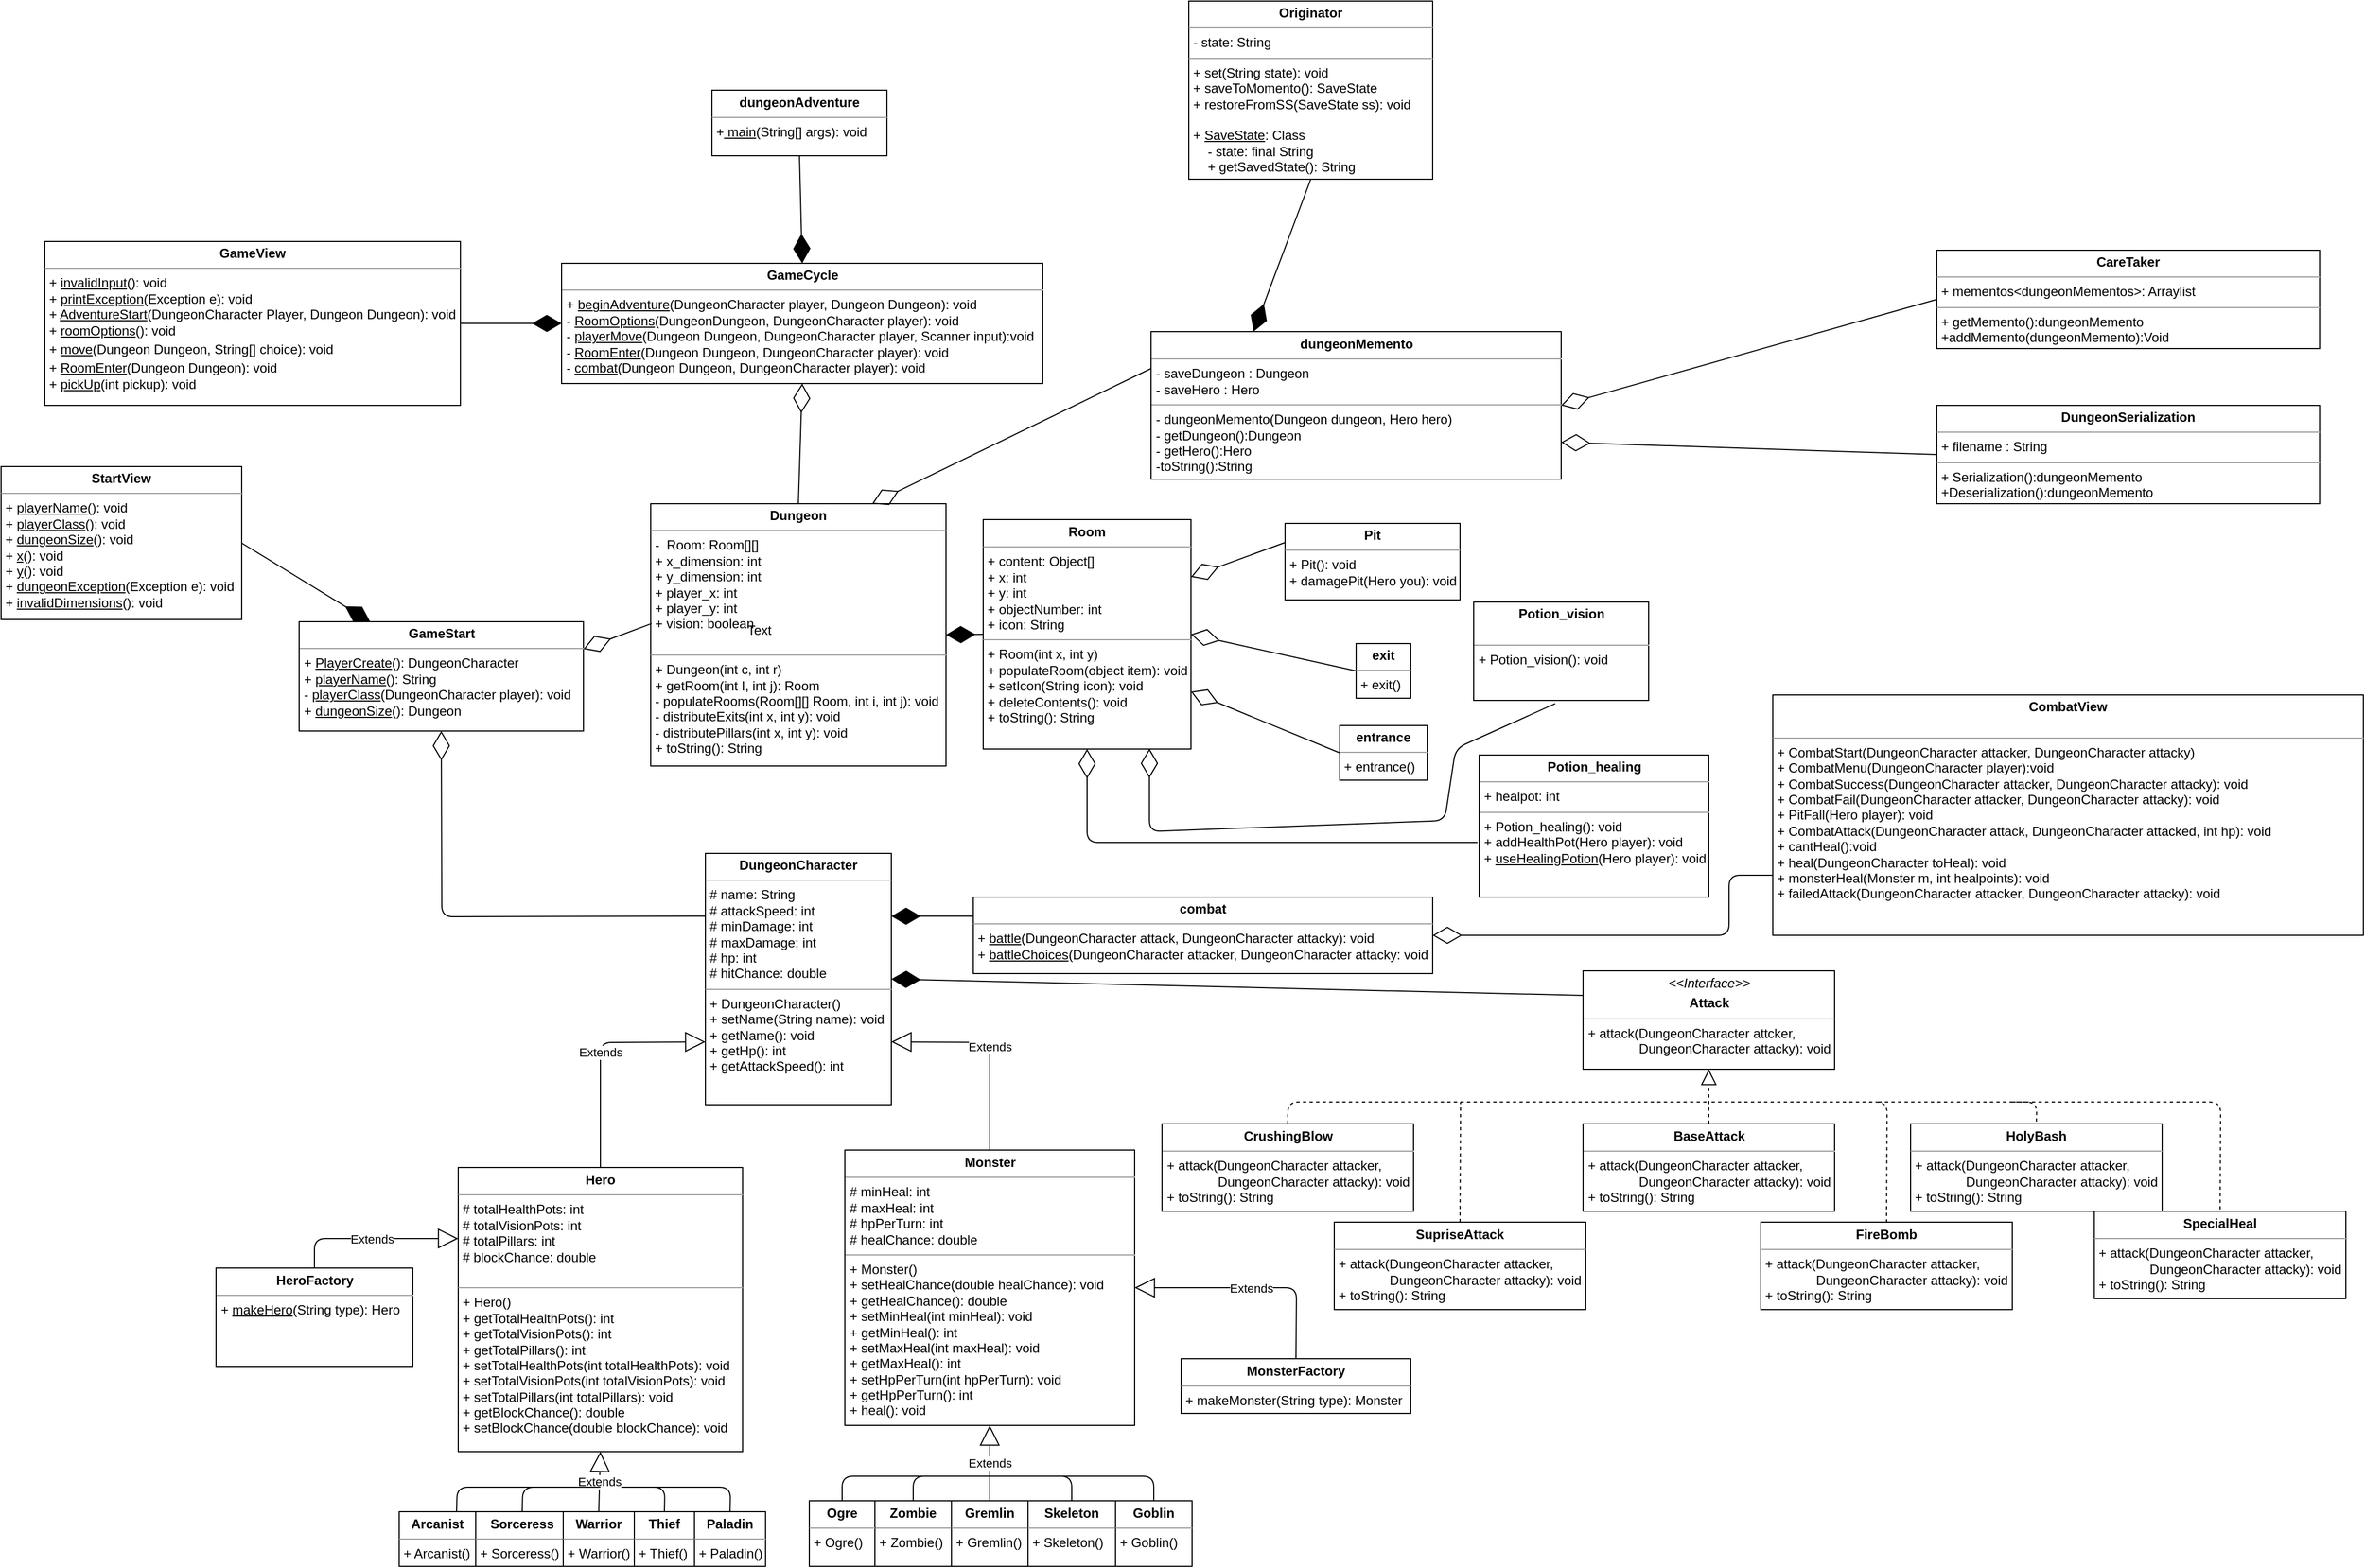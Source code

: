 <mxfile version="12.3.9" type="device" pages="1"><diagram id="lXhdxx5XL_wI0jum7ZJs" name="Page-1"><mxGraphModel dx="3220" dy="2288" grid="1" gridSize="10" guides="1" tooltips="1" connect="1" arrows="1" fold="1" page="1" pageScale="1" pageWidth="850" pageHeight="1100" math="0" shadow="0"><root><mxCell id="0"/><mxCell id="1" parent="0"/><mxCell id="6TeWWx62WX_ypwAKi3ou-6" value="&lt;p style=&quot;margin: 0px ; margin-top: 4px ; text-align: center&quot;&gt;&lt;b&gt;Dungeon&lt;/b&gt;&lt;/p&gt;&lt;hr size=&quot;1&quot;&gt;&lt;p style=&quot;margin: 0px ; margin-left: 4px&quot;&gt;-&amp;nbsp; Room: Room[][]&lt;/p&gt;&lt;p style=&quot;margin: 0px ; margin-left: 4px&quot;&gt;+ x_dimension: int&lt;/p&gt;&lt;p style=&quot;margin: 0px ; margin-left: 4px&quot;&gt;+ y_dimension: int&lt;/p&gt;&lt;p style=&quot;margin: 0px ; margin-left: 4px&quot;&gt;+ player_x: int&lt;/p&gt;&lt;p style=&quot;margin: 0px ; margin-left: 4px&quot;&gt;+ player_y: int&lt;/p&gt;&lt;p style=&quot;margin: 0px ; margin-left: 4px&quot;&gt;+ vision: boolean&lt;/p&gt;&lt;p style=&quot;margin: 0px ; margin-left: 4px&quot;&gt;&lt;br&gt;&lt;/p&gt;&lt;hr size=&quot;1&quot;&gt;&lt;p style=&quot;margin: 0px ; margin-left: 4px&quot;&gt;+ Dungeon(int c, int r)&amp;nbsp;&lt;/p&gt;&lt;p style=&quot;margin: 0px ; margin-left: 4px&quot;&gt;+ getRoom(int I, int j): Room&lt;/p&gt;&lt;p style=&quot;margin: 0px ; margin-left: 4px&quot;&gt;- populateRooms(Room[][] Room, int i, int j): void&lt;/p&gt;&lt;p style=&quot;margin: 0px ; margin-left: 4px&quot;&gt;- distributeExits(int x, int y): void&lt;/p&gt;&lt;p style=&quot;margin: 0px ; margin-left: 4px&quot;&gt;- distributePillars(int x, int y): void&lt;/p&gt;&lt;p style=&quot;margin: 0px ; margin-left: 4px&quot;&gt;+ toString(): String&lt;/p&gt;&lt;p style=&quot;margin: 0px ; margin-left: 4px&quot;&gt;&lt;br&gt;&lt;/p&gt;&lt;p style=&quot;margin: 0px ; margin-left: 4px&quot;&gt;&lt;br&gt;&lt;/p&gt;" style="verticalAlign=top;align=left;overflow=fill;fontSize=12;fontFamily=Helvetica;html=1;" parent="1" vertex="1"><mxGeometry x="-216" y="-120" width="270" height="240" as="geometry"/></mxCell><mxCell id="6TeWWx62WX_ypwAKi3ou-7" value="&lt;p style=&quot;margin: 0px ; margin-top: 4px ; text-align: center&quot;&gt;&lt;b&gt;dungeonAdventure&lt;/b&gt;&lt;/p&gt;&lt;hr size=&quot;1&quot;&gt;&lt;p style=&quot;margin: 0px ; margin-left: 4px&quot;&gt;+&lt;u&gt; main&lt;/u&gt;(String[] args): void&lt;/p&gt;" style="verticalAlign=top;align=left;overflow=fill;fontSize=12;fontFamily=Helvetica;html=1;" parent="1" vertex="1"><mxGeometry x="-160" y="-498.5" width="160" height="60" as="geometry"/></mxCell><mxCell id="6TeWWx62WX_ypwAKi3ou-8" value="&lt;p style=&quot;margin: 0px ; margin-top: 4px ; text-align: center&quot;&gt;&lt;b&gt;DungeonCharacter&lt;/b&gt;&lt;/p&gt;&lt;hr size=&quot;1&quot;&gt;&lt;p style=&quot;margin: 0px ; margin-left: 4px&quot;&gt;# name: String&lt;/p&gt;&lt;p style=&quot;margin: 0px ; margin-left: 4px&quot;&gt;# attackSpeed: int&lt;/p&gt;&lt;p style=&quot;margin: 0px ; margin-left: 4px&quot;&gt;# minDamage: int&lt;/p&gt;&lt;p style=&quot;margin: 0px ; margin-left: 4px&quot;&gt;# maxDamage: int&lt;/p&gt;&lt;p style=&quot;margin: 0px ; margin-left: 4px&quot;&gt;# hp: int&lt;/p&gt;&lt;p style=&quot;margin: 0px ; margin-left: 4px&quot;&gt;# hitChance: double&lt;/p&gt;&lt;hr size=&quot;1&quot;&gt;&lt;p style=&quot;margin: 0px ; margin-left: 4px&quot;&gt;+ DungeonCharacter()&lt;/p&gt;&lt;p style=&quot;margin: 0px ; margin-left: 4px&quot;&gt;+ setName(String name): void&lt;/p&gt;&lt;p style=&quot;margin: 0px ; margin-left: 4px&quot;&gt;+ getName(): void&lt;/p&gt;&lt;p style=&quot;margin: 0px ; margin-left: 4px&quot;&gt;+ getHp(): int&lt;/p&gt;&lt;p style=&quot;margin: 0px ; margin-left: 4px&quot;&gt;+ getAttackSpeed(): int&lt;/p&gt;" style="verticalAlign=top;align=left;overflow=fill;fontSize=12;fontFamily=Helvetica;html=1;" parent="1" vertex="1"><mxGeometry x="-166" y="200" width="170" height="230" as="geometry"/></mxCell><mxCell id="6TeWWx62WX_ypwAKi3ou-9" value="&lt;p style=&quot;margin: 0px ; margin-top: 4px ; text-align: center&quot;&gt;&lt;b&gt;Room&lt;/b&gt;&lt;/p&gt;&lt;hr size=&quot;1&quot;&gt;&lt;p style=&quot;margin: 0px ; margin-left: 4px&quot;&gt;+ content: Object[]&lt;/p&gt;&lt;p style=&quot;margin: 0px ; margin-left: 4px&quot;&gt;+ x: int&lt;/p&gt;&lt;p style=&quot;margin: 0px ; margin-left: 4px&quot;&gt;+ y: int&lt;/p&gt;&lt;p style=&quot;margin: 0px ; margin-left: 4px&quot;&gt;+ objectNumber: int&lt;/p&gt;&lt;p style=&quot;margin: 0px ; margin-left: 4px&quot;&gt;+ icon: String&lt;br&gt;&lt;/p&gt;&lt;hr size=&quot;1&quot;&gt;&lt;p style=&quot;margin: 0px ; margin-left: 4px&quot;&gt;+ Room(int x, int y)&lt;/p&gt;&lt;p style=&quot;margin: 0px ; margin-left: 4px&quot;&gt;+ populateRoom(object item): void&lt;/p&gt;&lt;p style=&quot;margin: 0px ; margin-left: 4px&quot;&gt;+ setIcon(String icon): void&lt;/p&gt;&lt;p style=&quot;margin: 0px ; margin-left: 4px&quot;&gt;+ deleteContents(): void&lt;/p&gt;&lt;p style=&quot;margin: 0px ; margin-left: 4px&quot;&gt;+ toString(): String&lt;/p&gt;" style="verticalAlign=top;align=left;overflow=fill;fontSize=12;fontFamily=Helvetica;html=1;" parent="1" vertex="1"><mxGeometry x="88" y="-105.5" width="190" height="210" as="geometry"/></mxCell><mxCell id="6TeWWx62WX_ypwAKi3ou-11" value="&lt;p style=&quot;margin: 0px ; margin-top: 4px ; text-align: center&quot;&gt;&lt;b&gt;GameStart&lt;/b&gt;&lt;/p&gt;&lt;hr size=&quot;1&quot;&gt;&lt;p style=&quot;margin: 0px ; margin-left: 4px&quot;&gt;+ &lt;u&gt;PlayerCreate&lt;/u&gt;(): DungeonCharacter&lt;/p&gt;&lt;p style=&quot;margin: 0px ; margin-left: 4px&quot;&gt;+ &lt;u&gt;playerName&lt;/u&gt;(): String&lt;/p&gt;&lt;p style=&quot;margin: 0px ; margin-left: 4px&quot;&gt;- &lt;u&gt;playerClass&lt;/u&gt;(DungeonCharacter player): void&lt;/p&gt;&lt;p style=&quot;margin: 0px ; margin-left: 4px&quot;&gt;+ &lt;u&gt;dungeonSize&lt;/u&gt;(): Dungeon&lt;/p&gt;" style="verticalAlign=top;align=left;overflow=fill;fontSize=12;fontFamily=Helvetica;html=1;" parent="1" vertex="1"><mxGeometry x="-537.5" y="-12" width="260" height="100" as="geometry"/></mxCell><mxCell id="6TeWWx62WX_ypwAKi3ou-12" value="&lt;p style=&quot;margin: 0px ; margin-top: 4px ; text-align: center&quot;&gt;&lt;b&gt;GameView&lt;/b&gt;&lt;/p&gt;&lt;hr size=&quot;1&quot;&gt;&lt;p style=&quot;margin: 0px ; margin-left: 4px&quot;&gt;+ &lt;u&gt;invalidInput&lt;/u&gt;(): void&lt;/p&gt;&lt;p style=&quot;margin: 0px ; margin-left: 4px&quot;&gt;+ &lt;u&gt;printException&lt;/u&gt;(Exception e): void&lt;br&gt;&lt;/p&gt;&lt;p style=&quot;margin: 0px ; margin-left: 4px&quot;&gt;+ &lt;u&gt;AdventureStart&lt;/u&gt;(DungeonCharacter Player, Dungeon Dungeon): void&lt;br&gt;&lt;/p&gt;&lt;p style=&quot;margin: 0px ; margin-left: 4px&quot;&gt;+ &lt;u&gt;roomOptions&lt;/u&gt;(): void&lt;/p&gt;&lt;p style=&quot;margin: 0px ; margin-left: 4px&quot;&gt;&lt;span style=&quot;display: inline ; float: none ; background-color: transparent ; color: rgb(0 , 0 , 0) ; font-family: &amp;#34;helvetica&amp;#34; ; font-size: 12px ; font-style: normal ; font-variant: normal ; font-weight: 400 ; letter-spacing: normal ; text-align: left ; text-decoration: none ; text-indent: 0px ; text-transform: none ; white-space: nowrap ; word-spacing: 0px&quot;&gt;+ &lt;/span&gt;&lt;u style=&quot;background-attachment: scroll ; background-color: transparent ; background-image: none ; background-repeat: repeat ; background-size: auto ; border-bottom-color: rgb(0 , 0 , 0) ; border-bottom-style: none ; border-bottom-width: 0px ; border-left-color: rgb(0 , 0 , 0) ; border-left-style: none ; border-left-width: 0px ; border-right-color: rgb(0 , 0 , 0) ; border-right-style: none ; border-right-width: 0px ; border-top-color: rgb(0 , 0 , 0) ; border-top-style: none ; border-top-width: 0px ; color: rgb(0 , 0 , 0) ; display: inline ; font-family: &amp;#34;helvetica&amp;#34; ; font-size: 12px ; font-style: normal ; font-variant: normal ; font-weight: 400 ; letter-spacing: normal ; margin-bottom: 0px ; margin-left: 0px ; margin-right: 0px ; margin-top: 0px ; min-width: 0px ; overflow: visible ; padding-bottom: 0px ; padding-left: 0px ; padding-right: 0px ; padding-top: 0px ; position: static ; text-align: left ; text-decoration: underline ; text-indent: 0px ; text-transform: none ; white-space: nowrap ; word-spacing: 0px ; word-wrap: normal&quot;&gt;move&lt;/u&gt;&lt;span style=&quot;display: inline ; float: none ; background-color: transparent ; color: rgb(0 , 0 , 0) ; font-family: &amp;#34;helvetica&amp;#34; ; font-size: 12px ; font-style: normal ; font-variant: normal ; font-weight: 400 ; letter-spacing: normal ; text-align: left ; text-decoration: none ; text-indent: 0px ; text-transform: none ; white-space: nowrap ; word-spacing: 0px&quot;&gt;(Dungeon Dungeon, String[] choice): void&lt;/span&gt;&lt;b&gt;&lt;/b&gt;&lt;i&gt;&lt;/i&gt;&lt;u&gt;&lt;/u&gt;&lt;sub&gt;&lt;/sub&gt;&lt;sup&gt;&lt;/sup&gt;&lt;strike&gt;&lt;/strike&gt;&lt;/p&gt;&lt;p style=&quot;margin: 0px ; margin-left: 4px&quot;&gt;+ &lt;u&gt;RoomEnter&lt;/u&gt;(Dungeon Dungeon): void&lt;/p&gt;&lt;p style=&quot;margin: 0px ; margin-left: 4px&quot;&gt;+ &lt;u&gt;pickUp&lt;/u&gt;(int pickup): void&lt;/p&gt;" style="verticalAlign=top;align=left;overflow=fill;fontSize=12;fontFamily=Helvetica;html=1;" parent="1" vertex="1"><mxGeometry x="-770" y="-360" width="380" height="150" as="geometry"/></mxCell><mxCell id="KDe4ssqSaurs9zudIpvL-1" value="&lt;p style=&quot;margin: 0px ; margin-top: 4px ; text-align: center&quot;&gt;&lt;b&gt;Monster&lt;/b&gt;&lt;/p&gt;&lt;hr size=&quot;1&quot;&gt;&lt;p style=&quot;margin: 0px ; margin-left: 4px&quot;&gt;# minHeal: int&lt;/p&gt;&lt;p style=&quot;margin: 0px ; margin-left: 4px&quot;&gt;# maxHeal: int&lt;/p&gt;&lt;p style=&quot;margin: 0px ; margin-left: 4px&quot;&gt;# hpPerTurn: int&lt;/p&gt;&lt;p style=&quot;margin: 0px ; margin-left: 4px&quot;&gt;# healChance: double&lt;/p&gt;&lt;hr size=&quot;1&quot;&gt;&lt;p style=&quot;margin: 0px ; margin-left: 4px&quot;&gt;+ Monster()&lt;/p&gt;&lt;p style=&quot;margin: 0px ; margin-left: 4px&quot;&gt;+ setHealChance(double healChance): void&lt;/p&gt;&lt;p style=&quot;margin: 0px ; margin-left: 4px&quot;&gt;+ getHealChance(): double&lt;/p&gt;&lt;p style=&quot;margin: 0px ; margin-left: 4px&quot;&gt;+ setMinHeal(int minHeal): void&lt;/p&gt;&lt;p style=&quot;margin: 0px ; margin-left: 4px&quot;&gt;+ getMinHeal(): int&lt;/p&gt;&lt;p style=&quot;margin: 0px ; margin-left: 4px&quot;&gt;+ setMaxHeal(int maxHeal): void&lt;/p&gt;&lt;p style=&quot;margin: 0px ; margin-left: 4px&quot;&gt;+ getMaxHeal(): int&lt;/p&gt;&lt;p style=&quot;margin: 0px ; margin-left: 4px&quot;&gt;+ setHpPerTurn(int hpPerTurn): void&lt;/p&gt;&lt;p style=&quot;margin: 0px ; margin-left: 4px&quot;&gt;+ getHpPerTurn(): int&lt;/p&gt;&lt;p style=&quot;margin: 0px ; margin-left: 4px&quot;&gt;+ heal(): void&lt;/p&gt;" style="verticalAlign=top;align=left;overflow=fill;fontSize=12;fontFamily=Helvetica;html=1;" parent="1" vertex="1"><mxGeometry x="-38.5" y="471.5" width="265" height="252" as="geometry"/></mxCell><mxCell id="KDe4ssqSaurs9zudIpvL-6" value="&lt;p style=&quot;margin: 0px ; margin-top: 4px ; text-align: center&quot;&gt;&lt;b&gt;MonsterFactory&lt;/b&gt;&lt;/p&gt;&lt;hr size=&quot;1&quot;&gt;&lt;p style=&quot;margin: 0px ; margin-left: 4px&quot;&gt;+ makeMonster(String type): Monster&lt;/p&gt;" style="verticalAlign=top;align=left;overflow=fill;fontSize=12;fontFamily=Helvetica;html=1;" parent="1" vertex="1"><mxGeometry x="269" y="662.5" width="210" height="50" as="geometry"/></mxCell><mxCell id="KDe4ssqSaurs9zudIpvL-7" value="&lt;p style=&quot;margin: 0px ; margin-top: 4px ; text-align: center&quot;&gt;&lt;b&gt;Zombie&lt;/b&gt;&lt;/p&gt;&lt;hr size=&quot;1&quot;&gt;&lt;p style=&quot;margin: 0px ; margin-left: 4px&quot;&gt;+ Zombie()&lt;/p&gt;" style="verticalAlign=top;align=left;overflow=fill;fontSize=12;fontFamily=Helvetica;html=1;" parent="1" vertex="1"><mxGeometry x="-11" y="792.5" width="70" height="60" as="geometry"/></mxCell><mxCell id="KDe4ssqSaurs9zudIpvL-8" value="&lt;p style=&quot;margin: 0px ; margin-top: 4px ; text-align: center&quot;&gt;&lt;b&gt;Ogre&lt;/b&gt;&lt;/p&gt;&lt;hr size=&quot;1&quot;&gt;&lt;p style=&quot;margin: 0px ; margin-left: 4px&quot;&gt;+ Ogre()&lt;/p&gt;" style="verticalAlign=top;align=left;overflow=fill;fontSize=12;fontFamily=Helvetica;html=1;" parent="1" vertex="1"><mxGeometry x="-71" y="792.5" width="60" height="60" as="geometry"/></mxCell><mxCell id="KDe4ssqSaurs9zudIpvL-10" value="&lt;p style=&quot;margin: 0px ; margin-top: 4px ; text-align: center&quot;&gt;&lt;b&gt;Gremlin&lt;/b&gt;&lt;/p&gt;&lt;hr size=&quot;1&quot;&gt;&lt;p style=&quot;margin: 0px ; margin-left: 4px&quot;&gt;+ Gremlin()&lt;/p&gt;" style="verticalAlign=top;align=left;overflow=fill;fontSize=12;fontFamily=Helvetica;html=1;" parent="1" vertex="1"><mxGeometry x="59" y="792.5" width="70" height="60" as="geometry"/></mxCell><mxCell id="KDe4ssqSaurs9zudIpvL-11" value="&lt;p style=&quot;margin: 0px ; margin-top: 4px ; text-align: center&quot;&gt;&lt;b&gt;Skeleton&lt;/b&gt;&lt;/p&gt;&lt;hr size=&quot;1&quot;&gt;&lt;p style=&quot;margin: 0px ; margin-left: 4px&quot;&gt;+ Skeleton()&lt;/p&gt;" style="verticalAlign=top;align=left;overflow=fill;fontSize=12;fontFamily=Helvetica;html=1;" parent="1" vertex="1"><mxGeometry x="129" y="792.5" width="80" height="60" as="geometry"/></mxCell><mxCell id="KDe4ssqSaurs9zudIpvL-12" value="&lt;p style=&quot;margin: 0px ; margin-top: 4px ; text-align: center&quot;&gt;&lt;b&gt;Goblin&lt;/b&gt;&lt;/p&gt;&lt;hr size=&quot;1&quot;&gt;&lt;p style=&quot;margin: 0px ; margin-left: 4px&quot;&gt;+ Goblin()&lt;/p&gt;" style="verticalAlign=top;align=left;overflow=fill;fontSize=12;fontFamily=Helvetica;html=1;" parent="1" vertex="1"><mxGeometry x="209" y="792.5" width="70" height="60" as="geometry"/></mxCell><mxCell id="HxtI0HgHmzCuzA-HiuPH-4" value="&lt;p style=&quot;margin: 0px ; margin-top: 4px ; text-align: center&quot;&gt;&lt;b&gt;GameCycle&lt;/b&gt;&lt;/p&gt;&lt;hr size=&quot;1&quot;&gt;&lt;p style=&quot;margin: 0px ; margin-left: 4px&quot;&gt;+ &lt;u&gt;beginAdventure&lt;/u&gt;(DungeonCharacter player, Dungeon Dungeon): void&lt;/p&gt;&lt;p style=&quot;margin: 0px ; margin-left: 4px&quot;&gt;- &lt;u&gt;RoomOptions&lt;/u&gt;(DungeonDungeon, DungeonCharacter player): void&lt;/p&gt;&lt;p style=&quot;margin: 0px ; margin-left: 4px&quot;&gt;- &lt;u&gt;playerMove&lt;/u&gt;(Dungeon Dungeon, DungeonCharacter player, Scanner input):void&lt;/p&gt;&lt;p style=&quot;margin: 0px ; margin-left: 4px&quot;&gt;- &lt;u&gt;RoomEnter&lt;/u&gt;(Dungeon Dungeon, DungeonCharacter player): void&lt;/p&gt;&lt;p style=&quot;margin: 0px ; margin-left: 4px&quot;&gt;- &lt;u&gt;combat&lt;/u&gt;(Dungeon Dungeon, DungeonCharacter player): void&lt;/p&gt;" style="verticalAlign=top;align=left;overflow=fill;fontSize=12;fontFamily=Helvetica;html=1;" parent="1" vertex="1"><mxGeometry x="-297.5" y="-340" width="440" height="110" as="geometry"/></mxCell><mxCell id="HxtI0HgHmzCuzA-HiuPH-5" value="&lt;p style=&quot;margin: 0px ; margin-top: 4px ; text-align: center&quot;&gt;&lt;b&gt;Hero&lt;/b&gt;&lt;/p&gt;&lt;hr size=&quot;1&quot;&gt;&lt;p style=&quot;margin: 0px ; margin-left: 4px&quot;&gt;# totalHealthPots: int&lt;/p&gt;&lt;p style=&quot;margin: 0px ; margin-left: 4px&quot;&gt;# totalVisionPots: int&lt;/p&gt;&lt;p style=&quot;margin: 0px ; margin-left: 4px&quot;&gt;# totalPillars: int&lt;/p&gt;&lt;p style=&quot;margin: 0px ; margin-left: 4px&quot;&gt;# blockChance: double&lt;/p&gt;&lt;p style=&quot;margin: 0px ; margin-left: 4px&quot;&gt;&lt;br&gt;&lt;/p&gt;&lt;hr size=&quot;1&quot;&gt;&lt;p style=&quot;margin: 0px ; margin-left: 4px&quot;&gt;+ Hero()&lt;/p&gt;&lt;p style=&quot;margin: 0px ; margin-left: 4px&quot;&gt;+ getTotalHealthPots(): int&lt;/p&gt;&lt;p style=&quot;margin: 0px ; margin-left: 4px&quot;&gt;+ getTotalVisionPots(): int&lt;/p&gt;&lt;p style=&quot;margin: 0px ; margin-left: 4px&quot;&gt;+ getTotalPillars(): int&lt;/p&gt;&lt;p style=&quot;margin: 0px ; margin-left: 4px&quot;&gt;+ setTotalHealthPots(int totalHealthPots): void&lt;/p&gt;&lt;p style=&quot;margin: 0px ; margin-left: 4px&quot;&gt;+ setTotalVisionPots(int totalVisionPots): void&lt;/p&gt;&lt;p style=&quot;margin: 0px ; margin-left: 4px&quot;&gt;+ setTotalPillars(int totalPillars): void&lt;/p&gt;&lt;p style=&quot;margin: 0px ; margin-left: 4px&quot;&gt;+ getBlockChance(): double&lt;/p&gt;&lt;p style=&quot;margin: 0px ; margin-left: 4px&quot;&gt;+ setBlockChance(double blockChance): void&lt;/p&gt;&lt;p style=&quot;margin: 0px ; margin-left: 4px&quot;&gt;&lt;br&gt;&lt;/p&gt;" style="verticalAlign=top;align=left;overflow=fill;fontSize=12;fontFamily=Helvetica;html=1;" parent="1" vertex="1"><mxGeometry x="-392" y="487.5" width="260" height="260" as="geometry"/></mxCell><mxCell id="HxtI0HgHmzCuzA-HiuPH-6" value="&lt;p style=&quot;margin: 0px ; margin-top: 4px ; text-align: center&quot;&gt;&lt;b&gt;HeroFactory&lt;/b&gt;&lt;/p&gt;&lt;hr size=&quot;1&quot;&gt;&lt;p style=&quot;margin: 0px ; margin-left: 4px&quot;&gt;+ &lt;u&gt;makeHero&lt;/u&gt;(String type): Hero&lt;/p&gt;" style="verticalAlign=top;align=left;overflow=fill;fontSize=12;fontFamily=Helvetica;html=1;" parent="1" vertex="1"><mxGeometry x="-613.5" y="579.5" width="180" height="90" as="geometry"/></mxCell><mxCell id="HxtI0HgHmzCuzA-HiuPH-7" value="&lt;p style=&quot;margin: 0px ; margin-top: 4px ; text-align: center&quot;&gt;&lt;b&gt;Arcanist&lt;/b&gt;&lt;/p&gt;&lt;hr size=&quot;1&quot;&gt;&lt;p style=&quot;margin: 0px ; margin-left: 4px&quot;&gt;+ Arcanist()&lt;/p&gt;" style="verticalAlign=top;align=left;overflow=fill;fontSize=12;fontFamily=Helvetica;html=1;" parent="1" vertex="1"><mxGeometry x="-446" y="802.5" width="70" height="50" as="geometry"/></mxCell><mxCell id="HxtI0HgHmzCuzA-HiuPH-8" value="&lt;p style=&quot;margin: 0px ; margin-top: 4px ; text-align: center&quot;&gt;&lt;b&gt;Sorceress&lt;/b&gt;&lt;/p&gt;&lt;hr size=&quot;1&quot;&gt;&lt;p style=&quot;margin: 0px ; margin-left: 4px&quot;&gt;+ Sorceress()&lt;/p&gt;" style="verticalAlign=top;align=left;overflow=fill;fontSize=12;fontFamily=Helvetica;html=1;" parent="1" vertex="1"><mxGeometry x="-376" y="802.5" width="85" height="50" as="geometry"/></mxCell><mxCell id="HxtI0HgHmzCuzA-HiuPH-9" value="&lt;p style=&quot;margin: 0px ; margin-top: 4px ; text-align: center&quot;&gt;&lt;b&gt;Warrior&lt;/b&gt;&lt;/p&gt;&lt;hr size=&quot;1&quot;&gt;&lt;p style=&quot;margin: 0px ; margin-left: 4px&quot;&gt;+ Warrior()&lt;/p&gt;" style="verticalAlign=top;align=left;overflow=fill;fontSize=12;fontFamily=Helvetica;html=1;" parent="1" vertex="1"><mxGeometry x="-296" y="802.5" width="65" height="50" as="geometry"/></mxCell><mxCell id="HxtI0HgHmzCuzA-HiuPH-10" value="&lt;p style=&quot;margin: 0px ; margin-top: 4px ; text-align: center&quot;&gt;&lt;b&gt;Thief&lt;/b&gt;&lt;/p&gt;&lt;hr size=&quot;1&quot;&gt;&lt;p style=&quot;margin: 0px ; margin-left: 4px&quot;&gt;+ Thief()&lt;/p&gt;" style="verticalAlign=top;align=left;overflow=fill;fontSize=12;fontFamily=Helvetica;html=1;" parent="1" vertex="1"><mxGeometry x="-231" y="802.5" width="55" height="50" as="geometry"/></mxCell><mxCell id="HxtI0HgHmzCuzA-HiuPH-11" value="&lt;p style=&quot;margin: 0px ; margin-top: 4px ; text-align: center&quot;&gt;&lt;b&gt;Paladin&lt;/b&gt;&lt;/p&gt;&lt;hr size=&quot;1&quot;&gt;&lt;p style=&quot;margin: 0px ; margin-left: 4px&quot;&gt;+ Paladin()&lt;/p&gt;" style="verticalAlign=top;align=left;overflow=fill;fontSize=12;fontFamily=Helvetica;html=1;" parent="1" vertex="1"><mxGeometry x="-176" y="802.5" width="65" height="50" as="geometry"/></mxCell><mxCell id="HxtI0HgHmzCuzA-HiuPH-14" value="&lt;p style=&quot;margin: 0px ; margin-top: 4px ; text-align: center&quot;&gt;&lt;i&gt;&amp;lt;&amp;lt;Interface&amp;gt;&amp;gt;&lt;/i&gt;&lt;/p&gt;&lt;p style=&quot;margin: 0px ; margin-top: 4px ; text-align: center&quot;&gt;&lt;b&gt;Attack&lt;/b&gt;&lt;i&gt;&lt;/i&gt;&lt;br&gt;&lt;/p&gt;&lt;hr size=&quot;1&quot;&gt;&lt;p style=&quot;margin: 0px ; margin-left: 4px&quot;&gt;+ attack(DungeonCharacter attcker,&lt;/p&gt;&lt;p style=&quot;margin: 0px ; margin-left: 4px&quot;&gt;&amp;nbsp; &amp;nbsp; &amp;nbsp; &amp;nbsp; &amp;nbsp; &amp;nbsp; &amp;nbsp; DungeonCharacter attacky): void&lt;/p&gt;" style="verticalAlign=top;align=left;overflow=fill;fontSize=12;fontFamily=Helvetica;html=1;" parent="1" vertex="1"><mxGeometry x="636.5" y="307.5" width="230" height="90" as="geometry"/></mxCell><mxCell id="HxtI0HgHmzCuzA-HiuPH-15" value="&lt;p style=&quot;margin: 0px ; margin-top: 4px ; text-align: center&quot;&gt;&lt;b&gt;BaseAttack&lt;/b&gt;&lt;/p&gt;&lt;hr size=&quot;1&quot;&gt;&lt;p style=&quot;margin: 0px ; margin-left: 4px&quot;&gt;+ attack(DungeonCharacter attacker,&lt;/p&gt;&lt;p style=&quot;margin: 0px ; margin-left: 4px&quot;&gt;&amp;nbsp; &amp;nbsp; &amp;nbsp; &amp;nbsp; &amp;nbsp; &amp;nbsp; &amp;nbsp; DungeonCharacter attacky): void&lt;/p&gt;&lt;p style=&quot;margin: 0px ; margin-left: 4px&quot;&gt;+ toString(): String&lt;/p&gt;" style="verticalAlign=top;align=left;overflow=fill;fontSize=12;fontFamily=Helvetica;html=1;" parent="1" vertex="1"><mxGeometry x="636.5" y="447.5" width="230" height="80" as="geometry"/></mxCell><mxCell id="HxtI0HgHmzCuzA-HiuPH-16" value="&lt;p style=&quot;margin: 0px ; margin-top: 4px ; text-align: center&quot;&gt;&lt;b&gt;CrushingBlow&lt;/b&gt;&lt;/p&gt;&lt;hr size=&quot;1&quot;&gt;&lt;p style=&quot;background-color: transparent ; color: rgb(0 , 0 , 0) ; font-family: &amp;#34;helvetica&amp;#34; ; font-size: 12px ; font-style: normal ; font-variant: normal ; font-weight: 400 ; letter-spacing: normal ; margin-bottom: 0px ; margin-left: 4px ; margin-right: 0px ; margin-top: 0px ; text-align: left ; text-decoration: none ; text-indent: 0px ; text-transform: none ; white-space: nowrap ; word-spacing: 0px&quot;&gt;+ attack(DungeonCharacter attacker,&lt;/p&gt;&lt;p style=&quot;background-color: transparent ; color: rgb(0 , 0 , 0) ; font-family: &amp;#34;helvetica&amp;#34; ; font-size: 12px ; font-style: normal ; font-variant: normal ; font-weight: 400 ; letter-spacing: normal ; margin-bottom: 0px ; margin-left: 4px ; margin-right: 0px ; margin-top: 0px ; text-align: left ; text-decoration: none ; text-indent: 0px ; text-transform: none ; white-space: nowrap ; word-spacing: 0px&quot;&gt;&amp;nbsp; &amp;nbsp; &amp;nbsp; &amp;nbsp; &amp;nbsp; &amp;nbsp; &amp;nbsp; DungeonCharacter attacky): void&lt;/p&gt;&lt;p style=&quot;background-color: transparent ; color: rgb(0 , 0 , 0) ; font-family: &amp;#34;helvetica&amp;#34; ; font-size: 12px ; font-style: normal ; font-variant: normal ; font-weight: 400 ; letter-spacing: normal ; margin-bottom: 0px ; margin-left: 4px ; margin-right: 0px ; margin-top: 0px ; text-align: left ; text-decoration: none ; text-indent: 0px ; text-transform: none ; white-space: nowrap ; word-spacing: 0px&quot;&gt;+ toString(): String&lt;/p&gt;&lt;p style=&quot;margin: 0px ; margin-left: 4px&quot;&gt;&lt;b&gt;&lt;/b&gt;&lt;i&gt;&lt;/i&gt;&lt;u&gt;&lt;/u&gt;&lt;sub&gt;&lt;/sub&gt;&lt;sup&gt;&lt;/sup&gt;&lt;strike&gt;&lt;/strike&gt;&lt;br&gt;&lt;/p&gt;" style="verticalAlign=top;align=left;overflow=fill;fontSize=12;fontFamily=Helvetica;html=1;" parent="1" vertex="1"><mxGeometry x="251.5" y="447.5" width="230" height="80" as="geometry"/></mxCell><mxCell id="HxtI0HgHmzCuzA-HiuPH-17" value="&lt;p style=&quot;margin: 0px ; margin-top: 4px ; text-align: center&quot;&gt;&lt;b&gt;SupriseAttack&lt;/b&gt;&lt;/p&gt;&lt;hr size=&quot;1&quot;&gt;&lt;p style=&quot;background-color: transparent ; color: rgb(0 , 0 , 0) ; font-family: &amp;#34;helvetica&amp;#34; ; font-size: 12px ; font-style: normal ; font-variant: normal ; font-weight: 400 ; letter-spacing: normal ; margin-bottom: 0px ; margin-left: 4px ; margin-right: 0px ; margin-top: 0px ; text-align: left ; text-decoration: none ; text-indent: 0px ; text-transform: none ; white-space: nowrap ; word-spacing: 0px&quot;&gt;+ attack(DungeonCharacter attacker,&lt;/p&gt;&lt;p style=&quot;background-color: transparent ; color: rgb(0 , 0 , 0) ; font-family: &amp;#34;helvetica&amp;#34; ; font-size: 12px ; font-style: normal ; font-variant: normal ; font-weight: 400 ; letter-spacing: normal ; margin-bottom: 0px ; margin-left: 4px ; margin-right: 0px ; margin-top: 0px ; text-align: left ; text-decoration: none ; text-indent: 0px ; text-transform: none ; white-space: nowrap ; word-spacing: 0px&quot;&gt;&amp;nbsp; &amp;nbsp; &amp;nbsp; &amp;nbsp; &amp;nbsp; &amp;nbsp; &amp;nbsp; DungeonCharacter attacky): void&lt;/p&gt;&lt;p style=&quot;background-color: transparent ; color: rgb(0 , 0 , 0) ; font-family: &amp;#34;helvetica&amp;#34; ; font-size: 12px ; font-style: normal ; font-variant: normal ; font-weight: 400 ; letter-spacing: normal ; margin-bottom: 0px ; margin-left: 4px ; margin-right: 0px ; margin-top: 0px ; text-align: left ; text-decoration: none ; text-indent: 0px ; text-transform: none ; white-space: nowrap ; word-spacing: 0px&quot;&gt;+ toString(): String&lt;/p&gt;" style="verticalAlign=top;align=left;overflow=fill;fontSize=12;fontFamily=Helvetica;html=1;" parent="1" vertex="1"><mxGeometry x="409" y="537.5" width="230" height="80" as="geometry"/></mxCell><mxCell id="HxtI0HgHmzCuzA-HiuPH-19" value="&lt;p style=&quot;margin: 0px ; margin-top: 4px ; text-align: center&quot;&gt;&lt;b&gt;FireBomb&lt;/b&gt;&lt;/p&gt;&lt;hr size=&quot;1&quot;&gt;&lt;p style=&quot;background-color: transparent ; color: rgb(0 , 0 , 0) ; font-family: &amp;#34;helvetica&amp;#34; ; font-size: 12px ; font-style: normal ; font-variant: normal ; font-weight: 400 ; letter-spacing: normal ; margin-bottom: 0px ; margin-left: 4px ; margin-right: 0px ; margin-top: 0px ; text-align: left ; text-decoration: none ; text-indent: 0px ; text-transform: none ; white-space: nowrap ; word-spacing: 0px&quot;&gt;+ attack(DungeonCharacter attacker,&lt;/p&gt;&lt;p style=&quot;background-color: transparent ; color: rgb(0 , 0 , 0) ; font-family: &amp;#34;helvetica&amp;#34; ; font-size: 12px ; font-style: normal ; font-variant: normal ; font-weight: 400 ; letter-spacing: normal ; margin-bottom: 0px ; margin-left: 4px ; margin-right: 0px ; margin-top: 0px ; text-align: left ; text-decoration: none ; text-indent: 0px ; text-transform: none ; white-space: nowrap ; word-spacing: 0px&quot;&gt;&amp;nbsp; &amp;nbsp; &amp;nbsp; &amp;nbsp; &amp;nbsp; &amp;nbsp; &amp;nbsp; DungeonCharacter attacky): void&lt;/p&gt;&lt;p style=&quot;background-color: transparent ; color: rgb(0 , 0 , 0) ; font-family: &amp;#34;helvetica&amp;#34; ; font-size: 12px ; font-style: normal ; font-variant: normal ; font-weight: 400 ; letter-spacing: normal ; margin-bottom: 0px ; margin-left: 4px ; margin-right: 0px ; margin-top: 0px ; text-align: left ; text-decoration: none ; text-indent: 0px ; text-transform: none ; white-space: nowrap ; word-spacing: 0px&quot;&gt;+ toString(): String&lt;/p&gt;" style="verticalAlign=top;align=left;overflow=fill;fontSize=12;fontFamily=Helvetica;html=1;" parent="1" vertex="1"><mxGeometry x="799" y="537.5" width="230" height="80" as="geometry"/></mxCell><mxCell id="HxtI0HgHmzCuzA-HiuPH-20" value="&lt;p style=&quot;margin: 0px ; margin-top: 4px ; text-align: center&quot;&gt;&lt;b&gt;SpecialHeal&lt;/b&gt;&lt;/p&gt;&lt;hr size=&quot;1&quot;&gt;&lt;p style=&quot;background-color: transparent ; color: rgb(0 , 0 , 0) ; font-family: &amp;#34;helvetica&amp;#34; ; font-size: 12px ; font-style: normal ; font-variant: normal ; font-weight: 400 ; letter-spacing: normal ; margin-bottom: 0px ; margin-left: 4px ; margin-right: 0px ; margin-top: 0px ; text-align: left ; text-decoration: none ; text-indent: 0px ; text-transform: none ; white-space: nowrap ; word-spacing: 0px&quot;&gt;+ attack(DungeonCharacter attacker,&lt;/p&gt;&lt;p style=&quot;background-color: transparent ; color: rgb(0 , 0 , 0) ; font-family: &amp;#34;helvetica&amp;#34; ; font-size: 12px ; font-style: normal ; font-variant: normal ; font-weight: 400 ; letter-spacing: normal ; margin-bottom: 0px ; margin-left: 4px ; margin-right: 0px ; margin-top: 0px ; text-align: left ; text-decoration: none ; text-indent: 0px ; text-transform: none ; white-space: nowrap ; word-spacing: 0px&quot;&gt;&amp;nbsp; &amp;nbsp; &amp;nbsp; &amp;nbsp; &amp;nbsp; &amp;nbsp; &amp;nbsp; DungeonCharacter attacky): void&lt;/p&gt;&lt;p style=&quot;background-color: transparent ; color: rgb(0 , 0 , 0) ; font-family: &amp;#34;helvetica&amp;#34; ; font-size: 12px ; font-style: normal ; font-variant: normal ; font-weight: 400 ; letter-spacing: normal ; margin-bottom: 0px ; margin-left: 4px ; margin-right: 0px ; margin-top: 0px ; text-align: left ; text-decoration: none ; text-indent: 0px ; text-transform: none ; white-space: nowrap ; word-spacing: 0px&quot;&gt;+ toString(): String&lt;/p&gt;" style="verticalAlign=top;align=left;overflow=fill;fontSize=12;fontFamily=Helvetica;html=1;" parent="1" vertex="1"><mxGeometry x="1104" y="527.5" width="230" height="80" as="geometry"/></mxCell><mxCell id="HxtI0HgHmzCuzA-HiuPH-23" value="&lt;p style=&quot;margin: 0px ; margin-top: 4px ; text-align: center&quot;&gt;&lt;b&gt;HolyBash&lt;/b&gt;&lt;/p&gt;&lt;hr size=&quot;1&quot;&gt;&lt;p style=&quot;background-color: transparent ; color: rgb(0 , 0 , 0) ; font-family: &amp;#34;helvetica&amp;#34; ; font-size: 12px ; font-style: normal ; font-variant: normal ; font-weight: 400 ; letter-spacing: normal ; margin-bottom: 0px ; margin-left: 4px ; margin-right: 0px ; margin-top: 0px ; text-align: left ; text-decoration: none ; text-indent: 0px ; text-transform: none ; white-space: nowrap ; word-spacing: 0px&quot;&gt;+ attack(DungeonCharacter attacker,&lt;/p&gt;&lt;p style=&quot;background-color: transparent ; color: rgb(0 , 0 , 0) ; font-family: &amp;#34;helvetica&amp;#34; ; font-size: 12px ; font-style: normal ; font-variant: normal ; font-weight: 400 ; letter-spacing: normal ; margin-bottom: 0px ; margin-left: 4px ; margin-right: 0px ; margin-top: 0px ; text-align: left ; text-decoration: none ; text-indent: 0px ; text-transform: none ; white-space: nowrap ; word-spacing: 0px&quot;&gt;&amp;nbsp; &amp;nbsp; &amp;nbsp; &amp;nbsp; &amp;nbsp; &amp;nbsp; &amp;nbsp; DungeonCharacter attacky): void&lt;/p&gt;&lt;p style=&quot;background-color: transparent ; color: rgb(0 , 0 , 0) ; font-family: &amp;#34;helvetica&amp;#34; ; font-size: 12px ; font-style: normal ; font-variant: normal ; font-weight: 400 ; letter-spacing: normal ; margin-bottom: 0px ; margin-left: 4px ; margin-right: 0px ; margin-top: 0px ; text-align: left ; text-decoration: none ; text-indent: 0px ; text-transform: none ; white-space: nowrap ; word-spacing: 0px&quot;&gt;+ toString(): String&lt;/p&gt;" style="verticalAlign=top;align=left;overflow=fill;fontSize=12;fontFamily=Helvetica;html=1;" parent="1" vertex="1"><mxGeometry x="936" y="447.5" width="230" height="80" as="geometry"/></mxCell><mxCell id="6bRJZBffCP6EEnrNQgd2-1" value="&lt;p style=&quot;margin: 0px ; margin-top: 4px ; text-align: center&quot;&gt;&lt;b&gt;Originator&lt;/b&gt;&lt;/p&gt;&lt;hr size=&quot;1&quot;&gt;&lt;p style=&quot;margin: 0px ; margin-left: 4px&quot;&gt;- state: String&lt;/p&gt;&lt;hr size=&quot;1&quot;&gt;&lt;p style=&quot;margin: 0px ; margin-left: 4px&quot;&gt;+ set(String state): void&lt;/p&gt;&lt;p style=&quot;margin: 0px ; margin-left: 4px&quot;&gt;+ saveToMomento(): SaveState&lt;/p&gt;&lt;p style=&quot;margin: 0px ; margin-left: 4px&quot;&gt;+ restoreFromSS(SaveState ss): void&lt;/p&gt;&lt;p style=&quot;margin: 0px ; margin-left: 4px&quot;&gt;&lt;br&gt;&lt;/p&gt;&lt;p style=&quot;margin: 0px ; margin-left: 4px&quot;&gt;+ &lt;u&gt;SaveState&lt;/u&gt;: Class&lt;/p&gt;&lt;p style=&quot;margin: 0px ; margin-left: 4px&quot;&gt;&amp;nbsp; &amp;nbsp; - state: final String&lt;/p&gt;&lt;p style=&quot;margin: 0px ; margin-left: 4px&quot;&gt;&amp;nbsp; &amp;nbsp; + getSavedState(): String&lt;/p&gt;&lt;p style=&quot;margin: 0px ; margin-left: 4px&quot;&gt;&lt;br&gt;&lt;/p&gt;" style="verticalAlign=top;align=left;overflow=fill;fontSize=12;fontFamily=Helvetica;html=1;" parent="1" vertex="1"><mxGeometry x="276" y="-580" width="223" height="163" as="geometry"/></mxCell><mxCell id="6bRJZBffCP6EEnrNQgd2-2" value="&lt;p style=&quot;margin: 0px ; margin-top: 4px ; text-align: center&quot;&gt;&lt;b&gt;combat&lt;/b&gt;&lt;/p&gt;&lt;hr size=&quot;1&quot;&gt;&lt;p style=&quot;margin: 0px ; margin-left: 4px&quot;&gt;+ &lt;u&gt;battle&lt;/u&gt;(DungeonCharacter attack, DungeonCharacter attacky): void&lt;/p&gt;&lt;p style=&quot;margin: 0px ; margin-left: 4px&quot;&gt;+ &lt;u&gt;battleChoices&lt;/u&gt;(DungeonCharacter attacker, DungeonCharacter attacky: void&lt;/p&gt;" style="verticalAlign=top;align=left;overflow=fill;fontSize=12;fontFamily=Helvetica;html=1;" parent="1" vertex="1"><mxGeometry x="79" y="240" width="420" height="70" as="geometry"/></mxCell><mxCell id="Sra_Uh2mE3l9rU0qKG0o-1" style="edgeStyle=orthogonalEdgeStyle;rounded=0;orthogonalLoop=1;jettySize=auto;html=1;exitX=0.5;exitY=1;exitDx=0;exitDy=0;" edge="1" parent="1" source="6bRJZBffCP6EEnrNQgd2-3"><mxGeometry relative="1" as="geometry"><mxPoint x="450.429" y="19.571" as="targetPoint"/></mxGeometry></mxCell><mxCell id="6bRJZBffCP6EEnrNQgd2-3" value="&lt;p style=&quot;margin: 0px ; margin-top: 4px ; text-align: center&quot;&gt;&lt;b&gt;exit&lt;/b&gt;&lt;/p&gt;&lt;hr size=&quot;1&quot;&gt;&lt;p style=&quot;margin: 0px ; margin-left: 4px&quot;&gt;+ exit()&lt;/p&gt;" style="verticalAlign=top;align=left;overflow=fill;fontSize=12;fontFamily=Helvetica;html=1;" parent="1" vertex="1"><mxGeometry x="429" y="8" width="50" height="50" as="geometry"/></mxCell><mxCell id="6bRJZBffCP6EEnrNQgd2-4" value="&lt;p style=&quot;margin: 0px ; margin-top: 4px ; text-align: center&quot;&gt;&lt;b&gt;entrance&lt;/b&gt;&lt;/p&gt;&lt;hr size=&quot;1&quot;&gt;&lt;p style=&quot;margin: 0px ; margin-left: 4px&quot;&gt;+ entrance()&lt;/p&gt;" style="verticalAlign=top;align=left;overflow=fill;fontSize=12;fontFamily=Helvetica;html=1;" parent="1" vertex="1"><mxGeometry x="414" y="83" width="80" height="50" as="geometry"/></mxCell><mxCell id="6bRJZBffCP6EEnrNQgd2-7" value="&lt;p style=&quot;margin: 0px ; margin-top: 4px ; text-align: center&quot;&gt;&lt;b&gt;Pit&lt;/b&gt;&lt;/p&gt;&lt;hr size=&quot;1&quot;&gt;&lt;p style=&quot;margin: 0px ; margin-left: 4px&quot;&gt;+ Pit(): void&lt;/p&gt;&lt;p style=&quot;margin: 0px ; margin-left: 4px&quot;&gt;+ damagePit(Hero you): void&lt;/p&gt;" style="verticalAlign=top;align=left;overflow=fill;fontSize=12;fontFamily=Helvetica;html=1;" parent="1" vertex="1"><mxGeometry x="364" y="-102" width="160" height="70" as="geometry"/></mxCell><mxCell id="6bRJZBffCP6EEnrNQgd2-8" value="&lt;p style=&quot;margin: 0px ; margin-top: 4px ; text-align: center&quot;&gt;&lt;b&gt;Potion_healing&lt;/b&gt;&lt;/p&gt;&lt;hr size=&quot;1&quot;&gt;&lt;p style=&quot;margin: 0px ; margin-left: 4px&quot;&gt;+ healpot: int&lt;/p&gt;&lt;hr size=&quot;1&quot;&gt;&lt;p style=&quot;margin: 0px ; margin-left: 4px&quot;&gt;+ Potion_healing(): void&lt;/p&gt;&lt;p style=&quot;margin: 0px ; margin-left: 4px&quot;&gt;+ addHealthPot(Hero player): void&lt;/p&gt;&lt;p style=&quot;margin: 0px ; margin-left: 4px&quot;&gt;+ &lt;u&gt;useHealingPotion&lt;/u&gt;(Hero player): void&lt;/p&gt;" style="verticalAlign=top;align=left;overflow=fill;fontSize=12;fontFamily=Helvetica;html=1;" parent="1" vertex="1"><mxGeometry x="541.5" y="110" width="210" height="130" as="geometry"/></mxCell><mxCell id="6bRJZBffCP6EEnrNQgd2-9" value="&lt;p style=&quot;margin: 0px ; margin-top: 4px ; text-align: center&quot;&gt;&lt;b&gt;dungeonMemento&lt;/b&gt;&lt;/p&gt;&lt;hr size=&quot;1&quot;&gt;&lt;p style=&quot;margin: 0px ; margin-left: 4px&quot;&gt;- saveDungeon : Dungeon&lt;/p&gt;&lt;p style=&quot;margin: 0px ; margin-left: 4px&quot;&gt;- saveHero : Hero&lt;/p&gt;&lt;hr size=&quot;1&quot;&gt;&lt;p style=&quot;margin: 0px ; margin-left: 4px&quot;&gt;- dungeonMemento(Dungeon dungeon, Hero hero)&lt;/p&gt;&lt;p style=&quot;margin: 0px ; margin-left: 4px&quot;&gt;- getDungeon():Dungeon&lt;/p&gt;&lt;p style=&quot;margin: 0px ; margin-left: 4px&quot;&gt;- getHero():Hero&lt;/p&gt;&lt;p style=&quot;margin: 0px ; margin-left: 4px&quot;&gt;-toString():String&lt;/p&gt;" style="verticalAlign=top;align=left;overflow=fill;fontSize=12;fontFamily=Helvetica;html=1;" parent="1" vertex="1"><mxGeometry x="241.5" y="-277.5" width="375" height="135" as="geometry"/></mxCell><mxCell id="6bRJZBffCP6EEnrNQgd2-10" value="&lt;p style=&quot;margin: 0px ; margin-top: 4px ; text-align: center&quot;&gt;&lt;b&gt;StartView&lt;/b&gt;&lt;/p&gt;&lt;hr size=&quot;1&quot;&gt;&lt;p style=&quot;margin: 0px ; margin-left: 4px&quot;&gt;+ &lt;u&gt;playerName&lt;/u&gt;(): void&lt;/p&gt;&lt;p style=&quot;margin: 0px ; margin-left: 4px&quot;&gt;+ &lt;u&gt;playerClass&lt;/u&gt;(): void&lt;/p&gt;&lt;p style=&quot;margin: 0px ; margin-left: 4px&quot;&gt;+ &lt;u&gt;dungeonSize&lt;/u&gt;(): void&lt;/p&gt;&lt;p style=&quot;margin: 0px ; margin-left: 4px&quot;&gt;+ &lt;u&gt;x&lt;/u&gt;(): void&lt;/p&gt;&lt;p style=&quot;margin: 0px ; margin-left: 4px&quot;&gt;+ &lt;u&gt;y&lt;/u&gt;(): void&lt;/p&gt;&lt;p style=&quot;margin: 0px ; margin-left: 4px&quot;&gt;+ &lt;u&gt;dungeonException&lt;/u&gt;(Exception e): void&lt;/p&gt;&lt;p style=&quot;margin: 0px ; margin-left: 4px&quot;&gt;+ &lt;u&gt;invalidDimensions&lt;/u&gt;(): void&lt;/p&gt;&lt;p style=&quot;margin: 0px ; margin-left: 4px&quot;&gt;&lt;br&gt;&lt;/p&gt;" style="verticalAlign=top;align=left;overflow=fill;fontSize=12;fontFamily=Helvetica;html=1;" parent="1" vertex="1"><mxGeometry x="-810" y="-154" width="220" height="140" as="geometry"/></mxCell><mxCell id="7HlifeCaxOsyNkcoe4Tu-1" value="Extends" style="endArrow=block;endSize=16;endFill=0;html=1;entryX=0.5;entryY=1;entryDx=0;entryDy=0;exitX=0.5;exitY=0;exitDx=0;exitDy=0;" parent="1" source="KDe4ssqSaurs9zudIpvL-10" target="KDe4ssqSaurs9zudIpvL-1" edge="1"><mxGeometry width="160" relative="1" as="geometry"><mxPoint x="-968.5" y="960" as="sourcePoint"/><mxPoint x="-808.5" y="960" as="targetPoint"/></mxGeometry></mxCell><mxCell id="7HlifeCaxOsyNkcoe4Tu-2" value="Extends" style="endArrow=block;endSize=16;endFill=0;html=1;exitX=0.5;exitY=0;exitDx=0;exitDy=0;entryX=1;entryY=0.5;entryDx=0;entryDy=0;" parent="1" source="KDe4ssqSaurs9zudIpvL-6" target="KDe4ssqSaurs9zudIpvL-1" edge="1"><mxGeometry width="160" relative="1" as="geometry"><mxPoint x="286.5" y="461.5" as="sourcePoint"/><mxPoint x="446.5" y="461.5" as="targetPoint"/><Array as="points"><mxPoint x="374.5" y="597.5"/></Array></mxGeometry></mxCell><mxCell id="7HlifeCaxOsyNkcoe4Tu-3" value="" style="endArrow=none;endSize=16;endFill=0;html=1;exitX=0.5;exitY=0;exitDx=0;exitDy=0;" parent="1" source="KDe4ssqSaurs9zudIpvL-12" edge="1"><mxGeometry width="160" relative="1" as="geometry"><mxPoint x="-641" y="714" as="sourcePoint"/><mxPoint x="149" y="770" as="targetPoint"/><Array as="points"><mxPoint x="244" y="770"/></Array></mxGeometry></mxCell><mxCell id="7HlifeCaxOsyNkcoe4Tu-4" value="" style="endArrow=none;endSize=16;endFill=0;html=1;exitX=0.5;exitY=0;exitDx=0;exitDy=0;" parent="1" source="KDe4ssqSaurs9zudIpvL-11" edge="1"><mxGeometry width="160" relative="1" as="geometry"><mxPoint x="-641" y="754" as="sourcePoint"/><mxPoint x="94" y="770" as="targetPoint"/><Array as="points"><mxPoint x="169" y="770"/></Array></mxGeometry></mxCell><mxCell id="7HlifeCaxOsyNkcoe4Tu-5" value="" style="endArrow=none;endSize=16;endFill=0;html=1;exitX=0.5;exitY=0;exitDx=0;exitDy=0;" parent="1" source="KDe4ssqSaurs9zudIpvL-7" edge="1"><mxGeometry width="160" relative="1" as="geometry"><mxPoint x="-641" y="794" as="sourcePoint"/><mxPoint x="94" y="770" as="targetPoint"/><Array as="points"><mxPoint x="24" y="770"/></Array></mxGeometry></mxCell><mxCell id="7HlifeCaxOsyNkcoe4Tu-6" value="" style="endArrow=none;endSize=16;endFill=0;html=1;exitX=0.5;exitY=0;exitDx=0;exitDy=0;" parent="1" source="KDe4ssqSaurs9zudIpvL-8" edge="1"><mxGeometry width="160" relative="1" as="geometry"><mxPoint x="-641" y="834" as="sourcePoint"/><mxPoint x="94" y="770" as="targetPoint"/><Array as="points"><mxPoint x="-41" y="770"/></Array></mxGeometry></mxCell><mxCell id="7HlifeCaxOsyNkcoe4Tu-8" value="Extends" style="endArrow=block;endSize=16;endFill=0;html=1;exitX=0.5;exitY=0;exitDx=0;exitDy=0;entryX=0;entryY=0.25;entryDx=0;entryDy=0;" parent="1" source="HxtI0HgHmzCuzA-HiuPH-6" target="HxtI0HgHmzCuzA-HiuPH-5" edge="1"><mxGeometry width="160" relative="1" as="geometry"><mxPoint x="-643.5" y="337.5" as="sourcePoint"/><mxPoint x="-483.5" y="337.5" as="targetPoint"/><Array as="points"><mxPoint x="-523.5" y="552.5"/></Array></mxGeometry></mxCell><mxCell id="7HlifeCaxOsyNkcoe4Tu-9" value="" style="endArrow=none;endSize=16;endFill=0;html=1;exitX=0.75;exitY=0;exitDx=0;exitDy=0;" parent="1" source="HxtI0HgHmzCuzA-HiuPH-7" edge="1"><mxGeometry width="160" relative="1" as="geometry"><mxPoint x="-663.5" y="377.5" as="sourcePoint"/><mxPoint x="-262" y="780" as="targetPoint"/><Array as="points"><mxPoint x="-393" y="780"/></Array></mxGeometry></mxCell><mxCell id="7HlifeCaxOsyNkcoe4Tu-10" value="" style="endArrow=none;endSize=16;endFill=0;html=1;exitX=0.5;exitY=0;exitDx=0;exitDy=0;" parent="1" source="HxtI0HgHmzCuzA-HiuPH-11" edge="1"><mxGeometry width="160" relative="1" as="geometry"><mxPoint x="-683.5" y="417.5" as="sourcePoint"/><mxPoint x="-262" y="780" as="targetPoint"/><Array as="points"><mxPoint x="-143" y="780"/></Array></mxGeometry></mxCell><mxCell id="7HlifeCaxOsyNkcoe4Tu-11" value="" style="endArrow=none;endSize=16;endFill=0;html=1;exitX=0.5;exitY=0;exitDx=0;exitDy=0;" parent="1" source="HxtI0HgHmzCuzA-HiuPH-10" edge="1"><mxGeometry width="160" relative="1" as="geometry"><mxPoint x="-703.5" y="457.5" as="sourcePoint"/><mxPoint x="-262" y="780" as="targetPoint"/><Array as="points"><mxPoint x="-203" y="780"/></Array></mxGeometry></mxCell><mxCell id="7HlifeCaxOsyNkcoe4Tu-12" value="Extends" style="endArrow=block;endSize=16;endFill=0;html=1;exitX=0.5;exitY=0;exitDx=0;exitDy=0;entryX=0.5;entryY=1;entryDx=0;entryDy=0;" parent="1" source="HxtI0HgHmzCuzA-HiuPH-9" target="HxtI0HgHmzCuzA-HiuPH-5" edge="1"><mxGeometry width="160" relative="1" as="geometry"><mxPoint x="-723.5" y="497.5" as="sourcePoint"/><mxPoint x="-563.5" y="497.5" as="targetPoint"/></mxGeometry></mxCell><mxCell id="7HlifeCaxOsyNkcoe4Tu-13" value="" style="endArrow=none;endSize=16;endFill=0;html=1;exitX=0.5;exitY=0;exitDx=0;exitDy=0;" parent="1" source="HxtI0HgHmzCuzA-HiuPH-8" edge="1"><mxGeometry width="160" relative="1" as="geometry"><mxPoint x="-743.5" y="537.5" as="sourcePoint"/><mxPoint x="-262" y="780" as="targetPoint"/><Array as="points"><mxPoint x="-333" y="780"/></Array></mxGeometry></mxCell><mxCell id="VxMsOdAMLV2nr3TsFue7-1" value="Extends" style="endArrow=block;endSize=16;endFill=0;html=1;entryX=0;entryY=0.75;entryDx=0;entryDy=0;exitX=0.5;exitY=0;exitDx=0;exitDy=0;" parent="1" source="HxtI0HgHmzCuzA-HiuPH-5" target="6TeWWx62WX_ypwAKi3ou-8" edge="1"><mxGeometry width="160" relative="1" as="geometry"><mxPoint x="-363.5" y="333.5" as="sourcePoint"/><mxPoint x="-203.5" y="333.5" as="targetPoint"/><Array as="points"><mxPoint x="-262" y="373"/></Array></mxGeometry></mxCell><mxCell id="VxMsOdAMLV2nr3TsFue7-2" value="Extends" style="endArrow=block;endSize=16;endFill=0;html=1;exitX=0.5;exitY=0;exitDx=0;exitDy=0;entryX=1;entryY=0.75;entryDx=0;entryDy=0;" parent="1" source="KDe4ssqSaurs9zudIpvL-1" target="6TeWWx62WX_ypwAKi3ou-8" edge="1"><mxGeometry width="160" relative="1" as="geometry"><mxPoint x="-363.5" y="373.5" as="sourcePoint"/><mxPoint x="-203.5" y="373.5" as="targetPoint"/><Array as="points"><mxPoint x="94" y="373"/></Array></mxGeometry></mxCell><mxCell id="VxMsOdAMLV2nr3TsFue7-3" value="" style="endArrow=block;dashed=1;endFill=0;endSize=12;html=1;entryX=0.5;entryY=1;entryDx=0;entryDy=0;exitX=0.5;exitY=0;exitDx=0;exitDy=0;" parent="1" source="HxtI0HgHmzCuzA-HiuPH-15" target="HxtI0HgHmzCuzA-HiuPH-14" edge="1"><mxGeometry width="160" relative="1" as="geometry"><mxPoint x="721.5" y="412" as="sourcePoint"/><mxPoint x="881.5" y="412" as="targetPoint"/></mxGeometry></mxCell><mxCell id="VxMsOdAMLV2nr3TsFue7-4" value="" style="endArrow=none;dashed=1;endFill=0;endSize=12;html=1;exitX=0.5;exitY=0;exitDx=0;exitDy=0;" parent="1" source="HxtI0HgHmzCuzA-HiuPH-16" edge="1"><mxGeometry width="160" relative="1" as="geometry"><mxPoint x="181.5" y="857.5" as="sourcePoint"/><mxPoint x="751.5" y="427.5" as="targetPoint"/><Array as="points"><mxPoint x="366.5" y="427.5"/></Array></mxGeometry></mxCell><mxCell id="VxMsOdAMLV2nr3TsFue7-5" value="" style="endArrow=none;dashed=1;endFill=0;endSize=12;html=1;exitX=0.5;exitY=0;exitDx=0;exitDy=0;" parent="1" source="HxtI0HgHmzCuzA-HiuPH-17" edge="1"><mxGeometry width="160" relative="1" as="geometry"><mxPoint x="171.5" y="897.5" as="sourcePoint"/><mxPoint x="524.5" y="427.5" as="targetPoint"/></mxGeometry></mxCell><mxCell id="VxMsOdAMLV2nr3TsFue7-6" value="" style="endArrow=none;dashed=1;endFill=0;endSize=12;html=1;entryX=0.5;entryY=0;entryDx=0;entryDy=0;" parent="1" target="HxtI0HgHmzCuzA-HiuPH-19" edge="1"><mxGeometry width="160" relative="1" as="geometry"><mxPoint x="754" y="427.5" as="sourcePoint"/><mxPoint x="914" y="427.5" as="targetPoint"/><Array as="points"><mxPoint x="914.5" y="427.5"/></Array></mxGeometry></mxCell><mxCell id="VxMsOdAMLV2nr3TsFue7-7" value="" style="endArrow=none;dashed=1;endFill=0;endSize=12;html=1;startArrow=none;startFill=0;entryX=0.5;entryY=0;entryDx=0;entryDy=0;" parent="1" target="HxtI0HgHmzCuzA-HiuPH-23" edge="1"><mxGeometry width="160" relative="1" as="geometry"><mxPoint x="906.5" y="427.5" as="sourcePoint"/><mxPoint x="1066.5" y="427.5" as="targetPoint"/><Array as="points"><mxPoint x="1051.5" y="427.5"/></Array></mxGeometry></mxCell><mxCell id="VxMsOdAMLV2nr3TsFue7-8" value="" style="endArrow=none;dashed=1;endFill=0;endSize=12;html=1;entryX=0.5;entryY=0;entryDx=0;entryDy=0;" parent="1" target="HxtI0HgHmzCuzA-HiuPH-20" edge="1"><mxGeometry width="160" relative="1" as="geometry"><mxPoint x="1029" y="427.5" as="sourcePoint"/><mxPoint x="1189" y="427.5" as="targetPoint"/><Array as="points"><mxPoint x="1219.5" y="427.5"/></Array></mxGeometry></mxCell><mxCell id="Wrv6t__7dhGUqy_QX1Ff-2" value="" style="endArrow=diamondThin;endFill=1;endSize=24;html=1;entryX=1;entryY=0.25;entryDx=0;entryDy=0;exitX=0;exitY=0.25;exitDx=0;exitDy=0;" parent="1" source="6bRJZBffCP6EEnrNQgd2-2" target="6TeWWx62WX_ypwAKi3ou-8" edge="1"><mxGeometry width="160" relative="1" as="geometry"><mxPoint x="-56" y="170" as="sourcePoint"/><mxPoint x="104" y="170" as="targetPoint"/></mxGeometry></mxCell><mxCell id="Qi8ypWkSJECIQIUgPyVn-1" value="" style="endArrow=diamondThin;endFill=1;endSize=24;html=1;entryX=1;entryY=0.5;entryDx=0;entryDy=0;exitX=0;exitY=0.25;exitDx=0;exitDy=0;" parent="1" source="HxtI0HgHmzCuzA-HiuPH-14" target="6TeWWx62WX_ypwAKi3ou-8" edge="1"><mxGeometry width="160" relative="1" as="geometry"><mxPoint x="309" y="349.5" as="sourcePoint"/><mxPoint x="469" y="349.5" as="targetPoint"/></mxGeometry></mxCell><mxCell id="-5OakUO08jNg8--FmEpr-1" value="" style="endArrow=diamondThin;endFill=1;endSize=24;html=1;entryX=0.25;entryY=0;entryDx=0;entryDy=0;exitX=0.5;exitY=1;exitDx=0;exitDy=0;" parent="1" source="6bRJZBffCP6EEnrNQgd2-1" edge="1" target="6bRJZBffCP6EEnrNQgd2-9"><mxGeometry width="160" relative="1" as="geometry"><mxPoint x="420" y="-230" as="sourcePoint"/><mxPoint x="435.5" y="-245" as="targetPoint"/></mxGeometry></mxCell><mxCell id="-5OakUO08jNg8--FmEpr-2" value="&lt;p style=&quot;margin: 0px ; margin-top: 4px ; text-align: center&quot;&gt;&lt;b&gt;Potion_vision&lt;/b&gt;&lt;/p&gt;&lt;p style=&quot;margin: 0px ; margin-left: 4px&quot;&gt;&lt;br&gt;&lt;/p&gt;&lt;hr size=&quot;1&quot;&gt;&lt;p style=&quot;margin: 0px ; margin-left: 4px&quot;&gt;+ Potion_vision(): void&lt;/p&gt;" style="verticalAlign=top;align=left;overflow=fill;fontSize=12;fontFamily=Helvetica;html=1;" parent="1" vertex="1"><mxGeometry x="536.5" y="-30" width="160" height="90" as="geometry"/></mxCell><mxCell id="-5OakUO08jNg8--FmEpr-4" value="Text" style="text;html=1;align=center;verticalAlign=middle;resizable=0;points=[];;autosize=1;" parent="1" vertex="1"><mxGeometry x="-137" y="-14" width="40" height="20" as="geometry"/></mxCell><mxCell id="-5OakUO08jNg8--FmEpr-6" value="" style="endArrow=diamondThin;endFill=1;endSize=24;html=1;entryX=1;entryY=0.5;entryDx=0;entryDy=0;exitX=0;exitY=0.5;exitDx=0;exitDy=0;" parent="1" source="6TeWWx62WX_ypwAKi3ou-9" target="6TeWWx62WX_ypwAKi3ou-6" edge="1"><mxGeometry width="160" relative="1" as="geometry"><mxPoint x="80" as="sourcePoint"/><mxPoint x="499" y="5" as="targetPoint"/></mxGeometry></mxCell><mxCell id="-5OakUO08jNg8--FmEpr-8" value="" style="endArrow=diamondThin;endFill=1;endSize=24;html=1;entryX=0.25;entryY=0;entryDx=0;entryDy=0;exitX=1;exitY=0.5;exitDx=0;exitDy=0;" parent="1" source="6bRJZBffCP6EEnrNQgd2-10" target="6TeWWx62WX_ypwAKi3ou-11" edge="1"><mxGeometry width="160" relative="1" as="geometry"><mxPoint x="-66" y="-570.5" as="sourcePoint"/><mxPoint x="94" y="-570.5" as="targetPoint"/></mxGeometry></mxCell><mxCell id="-5OakUO08jNg8--FmEpr-10" value="" style="endArrow=diamondThin;endFill=1;endSize=24;html=1;entryX=0;entryY=0.5;entryDx=0;entryDy=0;exitX=1;exitY=0.5;exitDx=0;exitDy=0;" parent="1" source="6TeWWx62WX_ypwAKi3ou-12" target="HxtI0HgHmzCuzA-HiuPH-4" edge="1"><mxGeometry width="160" relative="1" as="geometry"><mxPoint x="-487.5" y="-332" as="sourcePoint"/><mxPoint x="-327.5" y="-332" as="targetPoint"/></mxGeometry></mxCell><mxCell id="-5OakUO08jNg8--FmEpr-12" value="" style="endArrow=diamondThin;endFill=0;endSize=24;html=1;entryX=0.5;entryY=1;entryDx=0;entryDy=0;exitX=0;exitY=0.25;exitDx=0;exitDy=0;" parent="1" source="6TeWWx62WX_ypwAKi3ou-8" target="6TeWWx62WX_ypwAKi3ou-11" edge="1"><mxGeometry width="160" relative="1" as="geometry"><mxPoint x="-487.5" y="160" as="sourcePoint"/><mxPoint x="-327.5" y="160" as="targetPoint"/><Array as="points"><mxPoint x="-407" y="258"/></Array></mxGeometry></mxCell><mxCell id="-5OakUO08jNg8--FmEpr-13" value="" style="endArrow=diamondThin;endFill=0;endSize=24;html=1;entryX=0.5;entryY=1;entryDx=0;entryDy=0;exitX=0.5;exitY=0;exitDx=0;exitDy=0;" parent="1" source="6TeWWx62WX_ypwAKi3ou-6" target="HxtI0HgHmzCuzA-HiuPH-4" edge="1"><mxGeometry width="160" relative="1" as="geometry"><mxPoint x="-263.5" y="-200" as="sourcePoint"/><mxPoint x="-103.5" y="-200" as="targetPoint"/></mxGeometry></mxCell><mxCell id="Sra_Uh2mE3l9rU0qKG0o-2" value="" style="endArrow=diamondThin;endFill=0;endSize=24;html=1;entryX=1;entryY=0.75;entryDx=0;entryDy=0;exitX=0;exitY=0.5;exitDx=0;exitDy=0;" edge="1" parent="1" source="6bRJZBffCP6EEnrNQgd2-4" target="6TeWWx62WX_ypwAKi3ou-9"><mxGeometry width="160" relative="1" as="geometry"><mxPoint x="400" y="100" as="sourcePoint"/><mxPoint x="429" y="150" as="targetPoint"/></mxGeometry></mxCell><mxCell id="Sra_Uh2mE3l9rU0qKG0o-3" value="" style="endArrow=diamondThin;endFill=0;endSize=24;html=1;entryX=1;entryY=0.5;entryDx=0;entryDy=0;exitX=0;exitY=0.5;exitDx=0;exitDy=0;" edge="1" parent="1" source="6bRJZBffCP6EEnrNQgd2-3" target="6TeWWx62WX_ypwAKi3ou-9"><mxGeometry width="160" relative="1" as="geometry"><mxPoint x="424" y="118" as="sourcePoint"/><mxPoint x="288" y="62" as="targetPoint"/></mxGeometry></mxCell><mxCell id="Sra_Uh2mE3l9rU0qKG0o-4" value="" style="endArrow=diamondThin;endFill=0;endSize=24;html=1;entryX=1;entryY=0.25;entryDx=0;entryDy=0;exitX=0;exitY=0.25;exitDx=0;exitDy=0;" edge="1" parent="1" source="6bRJZBffCP6EEnrNQgd2-7" target="6TeWWx62WX_ypwAKi3ou-9"><mxGeometry width="160" relative="1" as="geometry"><mxPoint x="434" y="128" as="sourcePoint"/><mxPoint x="298" y="72" as="targetPoint"/></mxGeometry></mxCell><mxCell id="Sra_Uh2mE3l9rU0qKG0o-5" value="" style="endArrow=diamondThin;endFill=0;endSize=24;html=1;entryX=1;entryY=0.25;entryDx=0;entryDy=0;exitX=0.003;exitY=0.457;exitDx=0;exitDy=0;exitPerimeter=0;" edge="1" parent="1" source="6TeWWx62WX_ypwAKi3ou-6" target="6TeWWx62WX_ypwAKi3ou-11"><mxGeometry width="160" relative="1" as="geometry"><mxPoint x="-820" y="980" as="sourcePoint"/><mxPoint x="-660" y="980" as="targetPoint"/></mxGeometry></mxCell><mxCell id="Sra_Uh2mE3l9rU0qKG0o-11" value="&lt;p style=&quot;margin: 0px ; margin-top: 4px ; text-align: center&quot;&gt;&lt;b&gt;CareTaker&lt;/b&gt;&lt;/p&gt;&lt;hr size=&quot;1&quot;&gt;&lt;p style=&quot;margin: 0px ; margin-left: 4px&quot;&gt;+ mementos&amp;lt;dungeonMementos&amp;gt;: Arraylist&lt;/p&gt;&lt;hr size=&quot;1&quot;&gt;&lt;p style=&quot;margin: 0px ; margin-left: 4px&quot;&gt;+ getMemento():dungeonMemento&lt;/p&gt;&lt;p style=&quot;margin: 0px ; margin-left: 4px&quot;&gt;+addMemento(dungeonMemento):Void&lt;/p&gt;" style="verticalAlign=top;align=left;overflow=fill;fontSize=12;fontFamily=Helvetica;html=1;" vertex="1" parent="1"><mxGeometry x="960" y="-352" width="350" height="90" as="geometry"/></mxCell><mxCell id="Sra_Uh2mE3l9rU0qKG0o-12" value="" style="endArrow=diamondThin;endFill=0;endSize=24;html=1;entryX=1;entryY=0.5;entryDx=0;entryDy=0;exitX=0;exitY=0.5;exitDx=0;exitDy=0;" edge="1" parent="1" source="Sra_Uh2mE3l9rU0qKG0o-11" target="6bRJZBffCP6EEnrNQgd2-9"><mxGeometry width="160" relative="1" as="geometry"><mxPoint x="990" y="274.5" as="sourcePoint"/><mxPoint x="1150" y="274.5" as="targetPoint"/></mxGeometry></mxCell><mxCell id="Sra_Uh2mE3l9rU0qKG0o-14" value="&lt;p style=&quot;margin: 0px ; margin-top: 4px ; text-align: center&quot;&gt;&lt;b&gt;DungeonSerialization&lt;/b&gt;&lt;/p&gt;&lt;hr size=&quot;1&quot;&gt;&lt;p style=&quot;margin: 0px ; margin-left: 4px&quot;&gt;+ filename : String&lt;/p&gt;&lt;hr size=&quot;1&quot;&gt;&lt;p style=&quot;margin: 0px ; margin-left: 4px&quot;&gt;+ Serialization():dungeonMemento&lt;/p&gt;&lt;p style=&quot;margin: 0px ; margin-left: 4px&quot;&gt;+Deserialization():dungeonMemento&lt;/p&gt;" style="verticalAlign=top;align=left;overflow=fill;fontSize=12;fontFamily=Helvetica;html=1;" vertex="1" parent="1"><mxGeometry x="960" y="-210" width="350" height="90" as="geometry"/></mxCell><mxCell id="Sra_Uh2mE3l9rU0qKG0o-15" value="" style="endArrow=diamondThin;endFill=0;endSize=24;html=1;entryX=1;entryY=0.75;entryDx=0;entryDy=0;exitX=0;exitY=0.5;exitDx=0;exitDy=0;" edge="1" parent="1" source="Sra_Uh2mE3l9rU0qKG0o-14" target="6bRJZBffCP6EEnrNQgd2-9"><mxGeometry width="160" relative="1" as="geometry"><mxPoint x="970" y="-297" as="sourcePoint"/><mxPoint x="626.5" y="-200" as="targetPoint"/></mxGeometry></mxCell><mxCell id="Sra_Uh2mE3l9rU0qKG0o-16" value="" style="endArrow=diamondThin;endFill=0;endSize=24;html=1;entryX=0.75;entryY=0;entryDx=0;entryDy=0;exitX=0;exitY=0.25;exitDx=0;exitDy=0;" edge="1" parent="1" source="6bRJZBffCP6EEnrNQgd2-9" target="6TeWWx62WX_ypwAKi3ou-6"><mxGeometry width="160" relative="1" as="geometry"><mxPoint x="49" y="-140" as="sourcePoint"/><mxPoint x="209" y="-140" as="targetPoint"/></mxGeometry></mxCell><mxCell id="Sra_Uh2mE3l9rU0qKG0o-17" value="" style="endArrow=diamondThin;endFill=1;endSize=24;html=1;entryX=0.5;entryY=0;entryDx=0;entryDy=0;exitX=0.5;exitY=1;exitDx=0;exitDy=0;" edge="1" parent="1" source="6TeWWx62WX_ypwAKi3ou-7" target="HxtI0HgHmzCuzA-HiuPH-4"><mxGeometry width="160" relative="1" as="geometry"><mxPoint x="-380" y="-275" as="sourcePoint"/><mxPoint x="-287.5" y="-275" as="targetPoint"/></mxGeometry></mxCell><mxCell id="Sra_Uh2mE3l9rU0qKG0o-18" value="" style="endArrow=diamondThin;endFill=0;endSize=24;html=1;entryX=0.5;entryY=1;entryDx=0;entryDy=0;" edge="1" parent="1" target="6TeWWx62WX_ypwAKi3ou-9"><mxGeometry width="160" relative="1" as="geometry"><mxPoint x="540" y="190" as="sourcePoint"/><mxPoint x="214" y="150" as="targetPoint"/><Array as="points"><mxPoint x="183" y="190"/></Array></mxGeometry></mxCell><mxCell id="Sra_Uh2mE3l9rU0qKG0o-19" value="" style="endArrow=diamondThin;endFill=0;endSize=24;html=1;entryX=0.8;entryY=0.998;entryDx=0;entryDy=0;entryPerimeter=0;exitX=0.466;exitY=1.033;exitDx=0;exitDy=0;exitPerimeter=0;" edge="1" parent="1" source="-5OakUO08jNg8--FmEpr-2" target="6TeWWx62WX_ypwAKi3ou-9"><mxGeometry width="160" relative="1" as="geometry"><mxPoint x="550" y="200" as="sourcePoint"/><mxPoint x="193" y="114.5" as="targetPoint"/><Array as="points"><mxPoint x="520" y="104"/><mxPoint x="510" y="170"/><mxPoint x="240" y="180"/></Array></mxGeometry></mxCell><mxCell id="Sra_Uh2mE3l9rU0qKG0o-20" value="&lt;p style=&quot;margin: 0px ; margin-top: 4px ; text-align: center&quot;&gt;&lt;b&gt;CombatView&lt;/b&gt;&lt;/p&gt;&lt;p style=&quot;margin: 0px ; margin-left: 4px&quot;&gt;&lt;br&gt;&lt;/p&gt;&lt;hr size=&quot;1&quot;&gt;&lt;p style=&quot;margin: 0px ; margin-left: 4px&quot;&gt;+ CombatStart(DungeonCharacter attacker, DungeonCharacter attacky)&lt;/p&gt;&lt;p style=&quot;margin: 0px ; margin-left: 4px&quot;&gt;+ CombatMenu(DungeonCharacter player):void&lt;/p&gt;&lt;p style=&quot;margin: 0px ; margin-left: 4px&quot;&gt;+ CombatSuccess(DungeonCharacter attacker, DungeonCharacter attacky): void&lt;/p&gt;&lt;p style=&quot;margin: 0px ; margin-left: 4px&quot;&gt;+ CombatFail(DungeonCharacter attacker, DungeonCharacter attacky): void&lt;/p&gt;&lt;p style=&quot;margin: 0px ; margin-left: 4px&quot;&gt;+ PitFall(Hero player): void&lt;/p&gt;&lt;p style=&quot;margin: 0px ; margin-left: 4px&quot;&gt;+ CombatAttack(DungeonCharacter attack, DungeonCharacter attacked, int hp): void&lt;/p&gt;&lt;p style=&quot;margin: 0px ; margin-left: 4px&quot;&gt;+ cantHeal():void&lt;/p&gt;&lt;p style=&quot;margin: 0px ; margin-left: 4px&quot;&gt;+ heal(DungeonCharacter toHeal): void&lt;/p&gt;&lt;p style=&quot;margin: 0px ; margin-left: 4px&quot;&gt;+ monsterHeal(Monster m, int healpoints): void&lt;/p&gt;&lt;p style=&quot;margin: 0px ; margin-left: 4px&quot;&gt;+ failedAttack(DungeonCharacter attacker, DungeonCharacter attacky): void&lt;/p&gt;" style="verticalAlign=top;align=left;overflow=fill;fontSize=12;fontFamily=Helvetica;html=1;" vertex="1" parent="1"><mxGeometry x="810" y="55" width="540" height="220" as="geometry"/></mxCell><mxCell id="Sra_Uh2mE3l9rU0qKG0o-22" value="" style="endArrow=diamondThin;endFill=0;endSize=24;html=1;entryX=1;entryY=0.5;entryDx=0;entryDy=0;exitX=0;exitY=0.75;exitDx=0;exitDy=0;" edge="1" parent="1" source="Sra_Uh2mE3l9rU0qKG0o-20" target="6bRJZBffCP6EEnrNQgd2-2"><mxGeometry width="160" relative="1" as="geometry"><mxPoint x="580" y="270" as="sourcePoint"/><mxPoint x="740" y="270" as="targetPoint"/><Array as="points"><mxPoint x="770" y="220"/><mxPoint x="770" y="275"/></Array></mxGeometry></mxCell></root></mxGraphModel></diagram></mxfile>